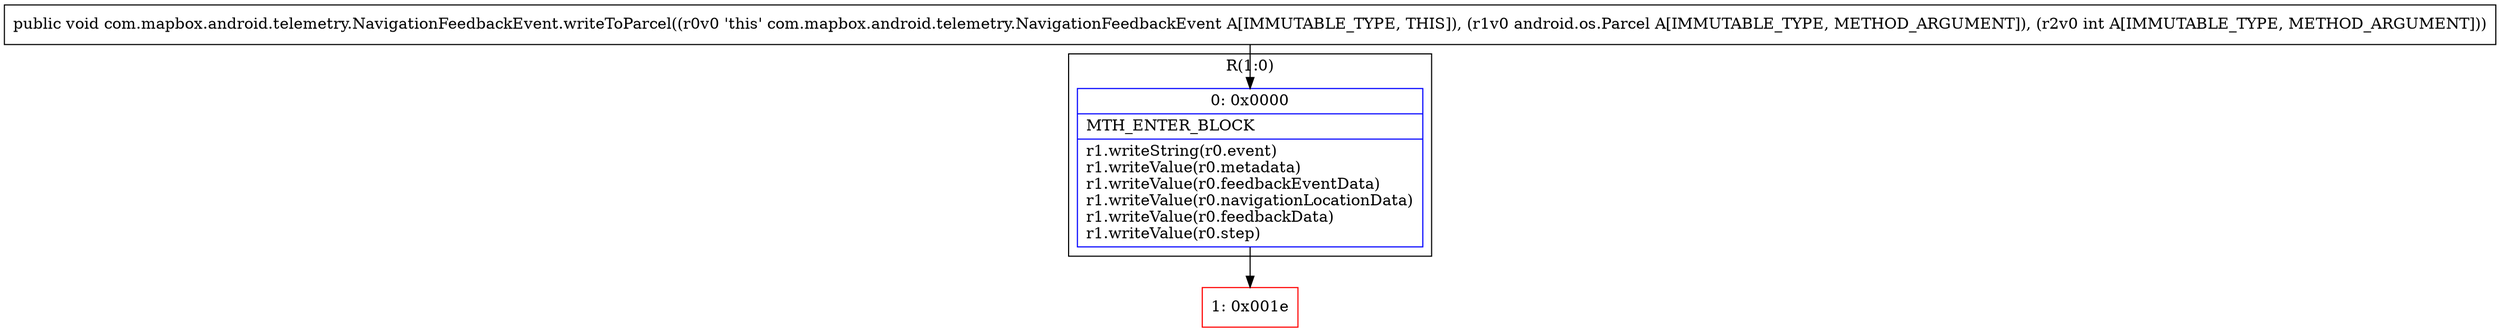 digraph "CFG forcom.mapbox.android.telemetry.NavigationFeedbackEvent.writeToParcel(Landroid\/os\/Parcel;I)V" {
subgraph cluster_Region_862297305 {
label = "R(1:0)";
node [shape=record,color=blue];
Node_0 [shape=record,label="{0\:\ 0x0000|MTH_ENTER_BLOCK\l|r1.writeString(r0.event)\lr1.writeValue(r0.metadata)\lr1.writeValue(r0.feedbackEventData)\lr1.writeValue(r0.navigationLocationData)\lr1.writeValue(r0.feedbackData)\lr1.writeValue(r0.step)\l}"];
}
Node_1 [shape=record,color=red,label="{1\:\ 0x001e}"];
MethodNode[shape=record,label="{public void com.mapbox.android.telemetry.NavigationFeedbackEvent.writeToParcel((r0v0 'this' com.mapbox.android.telemetry.NavigationFeedbackEvent A[IMMUTABLE_TYPE, THIS]), (r1v0 android.os.Parcel A[IMMUTABLE_TYPE, METHOD_ARGUMENT]), (r2v0 int A[IMMUTABLE_TYPE, METHOD_ARGUMENT])) }"];
MethodNode -> Node_0;
Node_0 -> Node_1;
}


